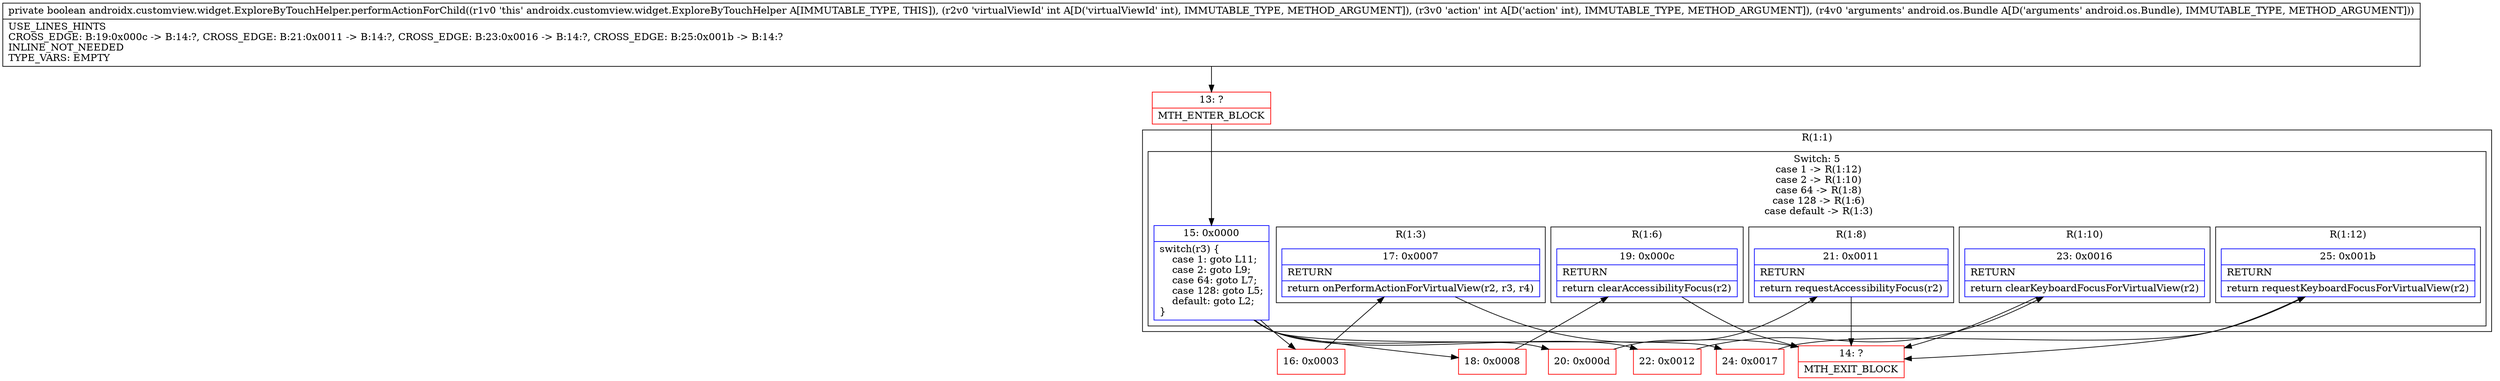 digraph "CFG forandroidx.customview.widget.ExploreByTouchHelper.performActionForChild(IILandroid\/os\/Bundle;)Z" {
subgraph cluster_Region_1662803424 {
label = "R(1:1)";
node [shape=record,color=blue];
subgraph cluster_SwitchRegion_2092842380 {
label = "Switch: 5
 case 1 -> R(1:12)
 case 2 -> R(1:10)
 case 64 -> R(1:8)
 case 128 -> R(1:6)
 case default -> R(1:3)";
node [shape=record,color=blue];
Node_15 [shape=record,label="{15\:\ 0x0000|switch(r3) \{\l    case 1: goto L11;\l    case 2: goto L9;\l    case 64: goto L7;\l    case 128: goto L5;\l    default: goto L2;\l\}\l}"];
subgraph cluster_Region_532438848 {
label = "R(1:12)";
node [shape=record,color=blue];
Node_25 [shape=record,label="{25\:\ 0x001b|RETURN\l|return requestKeyboardFocusForVirtualView(r2)\l}"];
}
subgraph cluster_Region_473230233 {
label = "R(1:10)";
node [shape=record,color=blue];
Node_23 [shape=record,label="{23\:\ 0x0016|RETURN\l|return clearKeyboardFocusForVirtualView(r2)\l}"];
}
subgraph cluster_Region_499537570 {
label = "R(1:8)";
node [shape=record,color=blue];
Node_21 [shape=record,label="{21\:\ 0x0011|RETURN\l|return requestAccessibilityFocus(r2)\l}"];
}
subgraph cluster_Region_278481611 {
label = "R(1:6)";
node [shape=record,color=blue];
Node_19 [shape=record,label="{19\:\ 0x000c|RETURN\l|return clearAccessibilityFocus(r2)\l}"];
}
subgraph cluster_Region_1839350215 {
label = "R(1:3)";
node [shape=record,color=blue];
Node_17 [shape=record,label="{17\:\ 0x0007|RETURN\l|return onPerformActionForVirtualView(r2, r3, r4)\l}"];
}
}
}
Node_13 [shape=record,color=red,label="{13\:\ ?|MTH_ENTER_BLOCK\l}"];
Node_16 [shape=record,color=red,label="{16\:\ 0x0003}"];
Node_14 [shape=record,color=red,label="{14\:\ ?|MTH_EXIT_BLOCK\l}"];
Node_18 [shape=record,color=red,label="{18\:\ 0x0008}"];
Node_20 [shape=record,color=red,label="{20\:\ 0x000d}"];
Node_22 [shape=record,color=red,label="{22\:\ 0x0012}"];
Node_24 [shape=record,color=red,label="{24\:\ 0x0017}"];
MethodNode[shape=record,label="{private boolean androidx.customview.widget.ExploreByTouchHelper.performActionForChild((r1v0 'this' androidx.customview.widget.ExploreByTouchHelper A[IMMUTABLE_TYPE, THIS]), (r2v0 'virtualViewId' int A[D('virtualViewId' int), IMMUTABLE_TYPE, METHOD_ARGUMENT]), (r3v0 'action' int A[D('action' int), IMMUTABLE_TYPE, METHOD_ARGUMENT]), (r4v0 'arguments' android.os.Bundle A[D('arguments' android.os.Bundle), IMMUTABLE_TYPE, METHOD_ARGUMENT]))  | USE_LINES_HINTS\lCROSS_EDGE: B:19:0x000c \-\> B:14:?, CROSS_EDGE: B:21:0x0011 \-\> B:14:?, CROSS_EDGE: B:23:0x0016 \-\> B:14:?, CROSS_EDGE: B:25:0x001b \-\> B:14:?\lINLINE_NOT_NEEDED\lTYPE_VARS: EMPTY\l}"];
MethodNode -> Node_13;Node_15 -> Node_16;
Node_15 -> Node_18;
Node_15 -> Node_20;
Node_15 -> Node_22;
Node_15 -> Node_24;
Node_25 -> Node_14;
Node_23 -> Node_14;
Node_21 -> Node_14;
Node_19 -> Node_14;
Node_17 -> Node_14;
Node_13 -> Node_15;
Node_16 -> Node_17;
Node_18 -> Node_19;
Node_20 -> Node_21;
Node_22 -> Node_23;
Node_24 -> Node_25;
}

